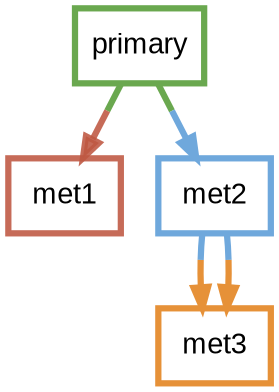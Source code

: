 digraph  {
dpi=600;size=3.5;
primary [color="#6aa84f", fillcolor=white, fontname=Arial, penwidth="3.0", shape=box];
met1 [color="#be5742e1", fillcolor=white, fontname=Arial, penwidth="3.0", shape=box];
met2 [color="#6fa8dc", fillcolor=white, fontname=Arial, penwidth="3.0", shape=box];
met3 [color="#e69138", fillcolor=white, fontname=Arial, penwidth="3.0", shape=box];
primary -> met1  [color="#6aa84f;0.5:#be5742e1", key=0, penwidth=3];
primary -> met2  [color="#6aa84f;0.5:#6fa8dc", key=0, penwidth=3];
met2 -> met3  [color="#6fa8dc;0.5:#e69138", key=0, penwidth=3];
met2 -> met3  [color="#6fa8dc;0.5:#e69138", key=1, penwidth=3];
}
